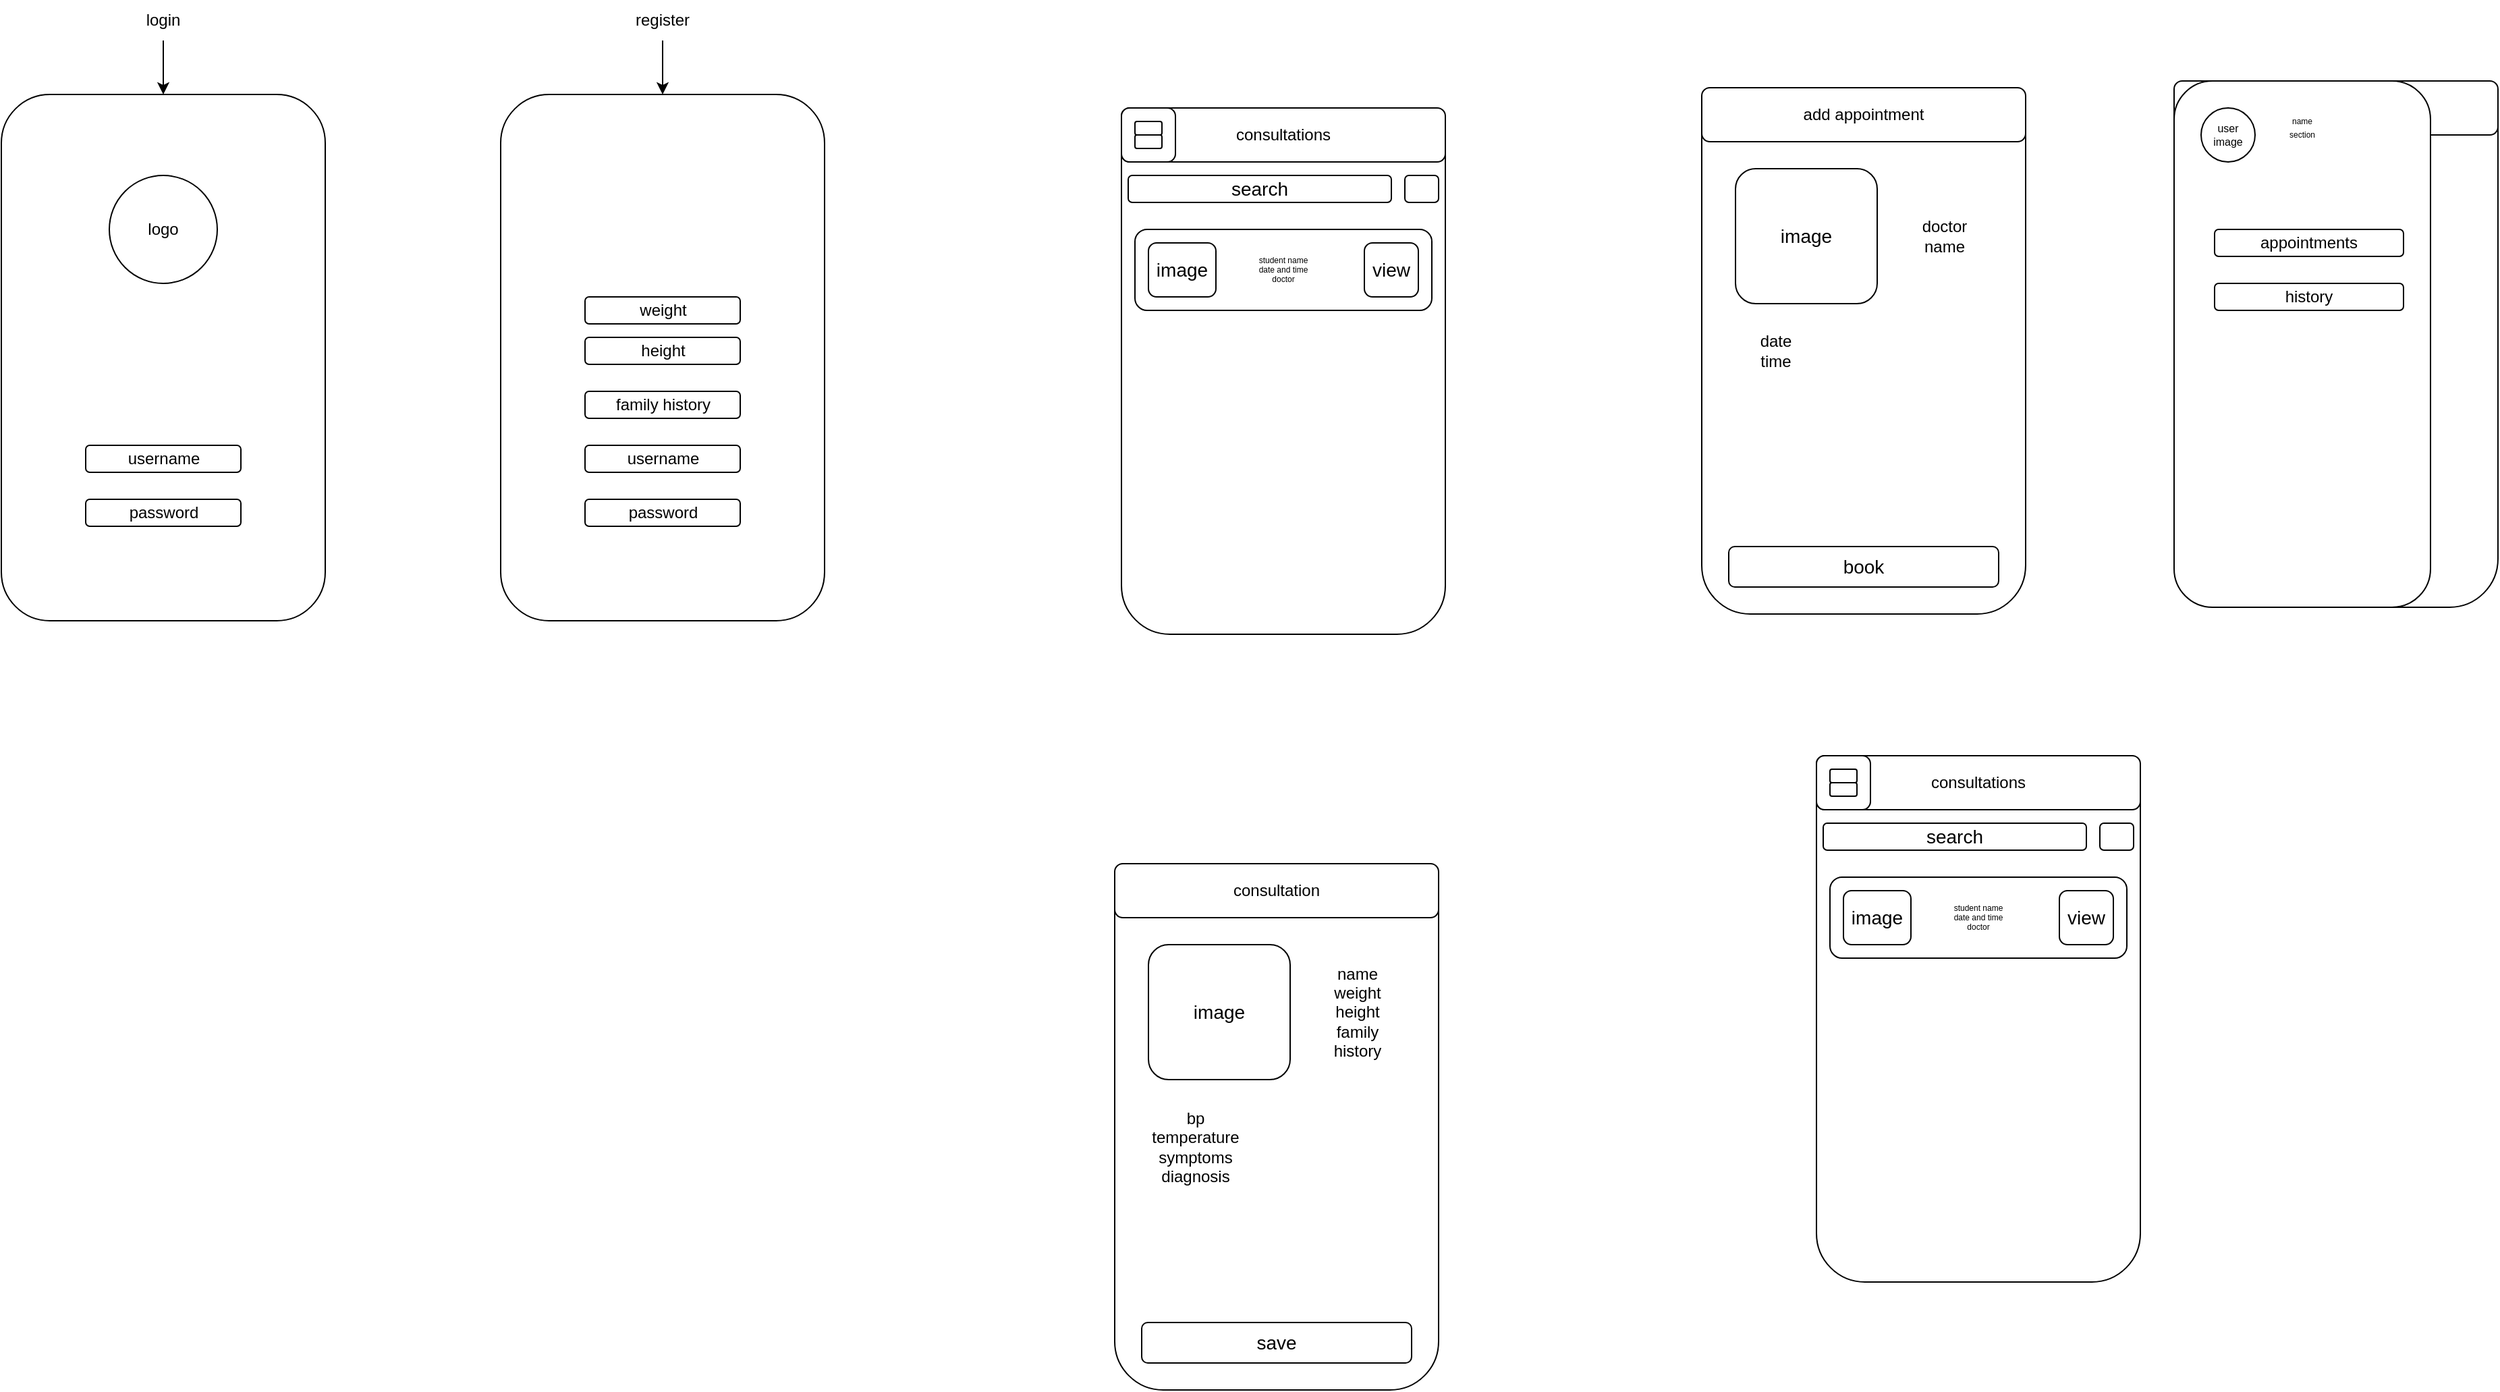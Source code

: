 <mxfile version="20.5.3" type="github">
  <diagram id="MdNPJtfJ6tt3xr-JiONw" name="Page-1">
    <mxGraphModel dx="3888" dy="1160" grid="1" gridSize="10" guides="1" tooltips="1" connect="1" arrows="1" fold="1" page="1" pageScale="1" pageWidth="850" pageHeight="1100" math="0" shadow="0">
      <root>
        <mxCell id="0" />
        <mxCell id="1" parent="0" />
        <mxCell id="9QVJno16Qjs4szpw7Lwq-1" value="" style="rounded=1;whiteSpace=wrap;html=1;" vertex="1" parent="1">
          <mxGeometry x="-680" y="170" width="240" height="390" as="geometry" />
        </mxCell>
        <mxCell id="9QVJno16Qjs4szpw7Lwq-2" style="edgeStyle=orthogonalEdgeStyle;rounded=0;orthogonalLoop=1;jettySize=auto;html=1;" edge="1" parent="1" source="9QVJno16Qjs4szpw7Lwq-3" target="9QVJno16Qjs4szpw7Lwq-1">
          <mxGeometry relative="1" as="geometry" />
        </mxCell>
        <mxCell id="9QVJno16Qjs4szpw7Lwq-3" value="register" style="text;html=1;strokeColor=none;fillColor=none;align=center;verticalAlign=middle;whiteSpace=wrap;rounded=0;" vertex="1" parent="1">
          <mxGeometry x="-590" y="100" width="60" height="30" as="geometry" />
        </mxCell>
        <mxCell id="9QVJno16Qjs4szpw7Lwq-29" value="username" style="rounded=1;whiteSpace=wrap;html=1;" vertex="1" parent="1">
          <mxGeometry x="-617.5" y="430" width="115" height="20" as="geometry" />
        </mxCell>
        <mxCell id="9QVJno16Qjs4szpw7Lwq-30" value="password" style="rounded=1;whiteSpace=wrap;html=1;" vertex="1" parent="1">
          <mxGeometry x="-617.5" y="470" width="115" height="20" as="geometry" />
        </mxCell>
        <mxCell id="9QVJno16Qjs4szpw7Lwq-109" value="" style="rounded=1;whiteSpace=wrap;html=1;" vertex="1" parent="1">
          <mxGeometry x="-1050" y="170" width="240" height="390" as="geometry" />
        </mxCell>
        <mxCell id="9QVJno16Qjs4szpw7Lwq-110" style="edgeStyle=orthogonalEdgeStyle;rounded=0;orthogonalLoop=1;jettySize=auto;html=1;" edge="1" parent="1" source="9QVJno16Qjs4szpw7Lwq-111" target="9QVJno16Qjs4szpw7Lwq-109">
          <mxGeometry relative="1" as="geometry" />
        </mxCell>
        <mxCell id="9QVJno16Qjs4szpw7Lwq-111" value="login" style="text;html=1;strokeColor=none;fillColor=none;align=center;verticalAlign=middle;whiteSpace=wrap;rounded=0;" vertex="1" parent="1">
          <mxGeometry x="-960" y="100" width="60" height="30" as="geometry" />
        </mxCell>
        <mxCell id="9QVJno16Qjs4szpw7Lwq-112" value="username" style="rounded=1;whiteSpace=wrap;html=1;" vertex="1" parent="1">
          <mxGeometry x="-987.5" y="430" width="115" height="20" as="geometry" />
        </mxCell>
        <mxCell id="9QVJno16Qjs4szpw7Lwq-113" value="password" style="rounded=1;whiteSpace=wrap;html=1;" vertex="1" parent="1">
          <mxGeometry x="-987.5" y="470" width="115" height="20" as="geometry" />
        </mxCell>
        <mxCell id="9QVJno16Qjs4szpw7Lwq-114" value="logo" style="ellipse;whiteSpace=wrap;html=1;aspect=fixed;" vertex="1" parent="1">
          <mxGeometry x="-970" y="230" width="80" height="80" as="geometry" />
        </mxCell>
        <mxCell id="9QVJno16Qjs4szpw7Lwq-115" value="family history" style="rounded=1;whiteSpace=wrap;html=1;" vertex="1" parent="1">
          <mxGeometry x="-617.5" y="390" width="115" height="20" as="geometry" />
        </mxCell>
        <mxCell id="9QVJno16Qjs4szpw7Lwq-116" value="height" style="rounded=1;whiteSpace=wrap;html=1;" vertex="1" parent="1">
          <mxGeometry x="-617.5" y="350" width="115" height="20" as="geometry" />
        </mxCell>
        <mxCell id="9QVJno16Qjs4szpw7Lwq-117" value="weight" style="rounded=1;whiteSpace=wrap;html=1;" vertex="1" parent="1">
          <mxGeometry x="-617.5" y="320" width="115" height="20" as="geometry" />
        </mxCell>
        <mxCell id="9QVJno16Qjs4szpw7Lwq-118" value="" style="rounded=1;whiteSpace=wrap;html=1;" vertex="1" parent="1">
          <mxGeometry x="210" y="165" width="240" height="390" as="geometry" />
        </mxCell>
        <mxCell id="9QVJno16Qjs4szpw7Lwq-119" value="add appointment" style="rounded=1;whiteSpace=wrap;html=1;" vertex="1" parent="1">
          <mxGeometry x="210" y="165" width="240" height="40" as="geometry" />
        </mxCell>
        <mxCell id="9QVJno16Qjs4szpw7Lwq-120" value="image" style="rounded=1;whiteSpace=wrap;html=1;fontSize=14;" vertex="1" parent="1">
          <mxGeometry x="235" y="225" width="105" height="100" as="geometry" />
        </mxCell>
        <mxCell id="9QVJno16Qjs4szpw7Lwq-121" value="doctor name&lt;br&gt;" style="text;html=1;strokeColor=none;fillColor=none;align=center;verticalAlign=middle;whiteSpace=wrap;rounded=0;" vertex="1" parent="1">
          <mxGeometry x="360" y="245" width="60" height="60" as="geometry" />
        </mxCell>
        <mxCell id="9QVJno16Qjs4szpw7Lwq-122" value="date&lt;br&gt;time" style="text;html=1;strokeColor=none;fillColor=none;align=center;verticalAlign=middle;whiteSpace=wrap;rounded=0;" vertex="1" parent="1">
          <mxGeometry x="235" y="345" width="60" height="30" as="geometry" />
        </mxCell>
        <mxCell id="9QVJno16Qjs4szpw7Lwq-123" value="book" style="rounded=1;whiteSpace=wrap;html=1;fontSize=14;" vertex="1" parent="1">
          <mxGeometry x="230" y="505" width="200" height="30" as="geometry" />
        </mxCell>
        <mxCell id="9QVJno16Qjs4szpw7Lwq-125" value="" style="rounded=1;whiteSpace=wrap;html=1;" vertex="1" parent="1">
          <mxGeometry x="-220" y="180" width="240" height="390" as="geometry" />
        </mxCell>
        <mxCell id="9QVJno16Qjs4szpw7Lwq-126" value="student name&lt;br&gt;date and time&lt;br&gt;doctor" style="rounded=1;whiteSpace=wrap;html=1;fontSize=6;" vertex="1" parent="1">
          <mxGeometry x="-210" y="270" width="220" height="60" as="geometry" />
        </mxCell>
        <mxCell id="9QVJno16Qjs4szpw7Lwq-127" value="search" style="rounded=1;whiteSpace=wrap;html=1;fontSize=14;" vertex="1" parent="1">
          <mxGeometry x="-215" y="230" width="195" height="20" as="geometry" />
        </mxCell>
        <mxCell id="9QVJno16Qjs4szpw7Lwq-128" value="consultations" style="rounded=1;whiteSpace=wrap;html=1;" vertex="1" parent="1">
          <mxGeometry x="-220" y="180" width="240" height="40" as="geometry" />
        </mxCell>
        <mxCell id="9QVJno16Qjs4szpw7Lwq-129" value="" style="rounded=1;whiteSpace=wrap;html=1;fontSize=14;" vertex="1" parent="1">
          <mxGeometry x="-10" y="230" width="25" height="20" as="geometry" />
        </mxCell>
        <mxCell id="9QVJno16Qjs4szpw7Lwq-130" value="" style="rounded=1;whiteSpace=wrap;html=1;" vertex="1" parent="1">
          <mxGeometry x="-220" y="180" width="40" height="40" as="geometry" />
        </mxCell>
        <mxCell id="9QVJno16Qjs4szpw7Lwq-131" value="" style="rounded=1;whiteSpace=wrap;html=1;" vertex="1" parent="1">
          <mxGeometry x="-210" y="190" width="20" height="10" as="geometry" />
        </mxCell>
        <mxCell id="9QVJno16Qjs4szpw7Lwq-132" value="" style="rounded=1;whiteSpace=wrap;html=1;" vertex="1" parent="1">
          <mxGeometry x="-210" y="200" width="20" height="10" as="geometry" />
        </mxCell>
        <mxCell id="9QVJno16Qjs4szpw7Lwq-133" value="view" style="rounded=1;whiteSpace=wrap;html=1;fontSize=14;" vertex="1" parent="1">
          <mxGeometry x="-40" y="280" width="40" height="40" as="geometry" />
        </mxCell>
        <mxCell id="9QVJno16Qjs4szpw7Lwq-134" value="" style="rounded=1;whiteSpace=wrap;html=1;" vertex="1" parent="1">
          <mxGeometry x="-225" y="740" width="240" height="390" as="geometry" />
        </mxCell>
        <mxCell id="9QVJno16Qjs4szpw7Lwq-135" value="consultation" style="rounded=1;whiteSpace=wrap;html=1;" vertex="1" parent="1">
          <mxGeometry x="-225" y="740" width="240" height="40" as="geometry" />
        </mxCell>
        <mxCell id="9QVJno16Qjs4szpw7Lwq-136" value="image" style="rounded=1;whiteSpace=wrap;html=1;fontSize=14;" vertex="1" parent="1">
          <mxGeometry x="-200" y="800" width="105" height="100" as="geometry" />
        </mxCell>
        <mxCell id="9QVJno16Qjs4szpw7Lwq-137" value="name&lt;br&gt;weight&lt;br&gt;height&lt;br&gt;family history" style="text;html=1;strokeColor=none;fillColor=none;align=center;verticalAlign=middle;whiteSpace=wrap;rounded=0;" vertex="1" parent="1">
          <mxGeometry x="-75" y="820" width="60" height="60" as="geometry" />
        </mxCell>
        <mxCell id="9QVJno16Qjs4szpw7Lwq-138" value="bp&lt;br&gt;&lt;div&gt;temperature&lt;br&gt;symptoms&lt;br&gt;&lt;/div&gt;&lt;div&gt;diagnosis&lt;br&gt;&lt;/div&gt;" style="text;html=1;strokeColor=none;fillColor=none;align=center;verticalAlign=middle;whiteSpace=wrap;rounded=0;" vertex="1" parent="1">
          <mxGeometry x="-200" y="920" width="70" height="60" as="geometry" />
        </mxCell>
        <mxCell id="9QVJno16Qjs4szpw7Lwq-139" value="save" style="rounded=1;whiteSpace=wrap;html=1;fontSize=14;" vertex="1" parent="1">
          <mxGeometry x="-205" y="1080" width="200" height="30" as="geometry" />
        </mxCell>
        <mxCell id="9QVJno16Qjs4szpw7Lwq-140" value="image" style="rounded=1;whiteSpace=wrap;html=1;fontSize=14;" vertex="1" parent="1">
          <mxGeometry x="-200" y="280" width="50" height="40" as="geometry" />
        </mxCell>
        <mxCell id="9QVJno16Qjs4szpw7Lwq-141" value="" style="rounded=1;whiteSpace=wrap;html=1;" vertex="1" parent="1">
          <mxGeometry x="295" y="660" width="240" height="390" as="geometry" />
        </mxCell>
        <mxCell id="9QVJno16Qjs4szpw7Lwq-142" value="student name&lt;br&gt;date and time&lt;br&gt;doctor" style="rounded=1;whiteSpace=wrap;html=1;fontSize=6;" vertex="1" parent="1">
          <mxGeometry x="305" y="750" width="220" height="60" as="geometry" />
        </mxCell>
        <mxCell id="9QVJno16Qjs4szpw7Lwq-143" value="search" style="rounded=1;whiteSpace=wrap;html=1;fontSize=14;" vertex="1" parent="1">
          <mxGeometry x="300" y="710" width="195" height="20" as="geometry" />
        </mxCell>
        <mxCell id="9QVJno16Qjs4szpw7Lwq-144" value="consultations" style="rounded=1;whiteSpace=wrap;html=1;" vertex="1" parent="1">
          <mxGeometry x="295" y="660" width="240" height="40" as="geometry" />
        </mxCell>
        <mxCell id="9QVJno16Qjs4szpw7Lwq-145" value="" style="rounded=1;whiteSpace=wrap;html=1;fontSize=14;" vertex="1" parent="1">
          <mxGeometry x="505" y="710" width="25" height="20" as="geometry" />
        </mxCell>
        <mxCell id="9QVJno16Qjs4szpw7Lwq-146" value="" style="rounded=1;whiteSpace=wrap;html=1;" vertex="1" parent="1">
          <mxGeometry x="295" y="660" width="40" height="40" as="geometry" />
        </mxCell>
        <mxCell id="9QVJno16Qjs4szpw7Lwq-147" value="" style="rounded=1;whiteSpace=wrap;html=1;" vertex="1" parent="1">
          <mxGeometry x="305" y="670" width="20" height="10" as="geometry" />
        </mxCell>
        <mxCell id="9QVJno16Qjs4szpw7Lwq-148" value="" style="rounded=1;whiteSpace=wrap;html=1;" vertex="1" parent="1">
          <mxGeometry x="305" y="680" width="20" height="10" as="geometry" />
        </mxCell>
        <mxCell id="9QVJno16Qjs4szpw7Lwq-149" value="view" style="rounded=1;whiteSpace=wrap;html=1;fontSize=14;" vertex="1" parent="1">
          <mxGeometry x="475" y="760" width="40" height="40" as="geometry" />
        </mxCell>
        <mxCell id="9QVJno16Qjs4szpw7Lwq-150" value="image" style="rounded=1;whiteSpace=wrap;html=1;fontSize=14;" vertex="1" parent="1">
          <mxGeometry x="315" y="760" width="50" height="40" as="geometry" />
        </mxCell>
        <mxCell id="9QVJno16Qjs4szpw7Lwq-151" value="" style="rounded=1;whiteSpace=wrap;html=1;" vertex="1" parent="1">
          <mxGeometry x="560" y="160" width="240" height="390" as="geometry" />
        </mxCell>
        <mxCell id="9QVJno16Qjs4szpw7Lwq-152" value="title" style="rounded=1;whiteSpace=wrap;html=1;" vertex="1" parent="1">
          <mxGeometry x="560" y="160" width="240" height="40" as="geometry" />
        </mxCell>
        <mxCell id="9QVJno16Qjs4szpw7Lwq-153" value="" style="rounded=1;whiteSpace=wrap;html=1;fontSize=8;" vertex="1" parent="1">
          <mxGeometry x="560" y="160" width="190" height="390" as="geometry" />
        </mxCell>
        <mxCell id="9QVJno16Qjs4szpw7Lwq-154" value="appointments" style="rounded=1;whiteSpace=wrap;html=1;" vertex="1" parent="1">
          <mxGeometry x="590" y="270" width="140" height="20" as="geometry" />
        </mxCell>
        <mxCell id="9QVJno16Qjs4szpw7Lwq-155" value="user image" style="ellipse;whiteSpace=wrap;html=1;aspect=fixed;fontSize=8;" vertex="1" parent="1">
          <mxGeometry x="580" y="180" width="40" height="40" as="geometry" />
        </mxCell>
        <mxCell id="9QVJno16Qjs4szpw7Lwq-156" value="history" style="rounded=1;whiteSpace=wrap;html=1;" vertex="1" parent="1">
          <mxGeometry x="590" y="310" width="140" height="20" as="geometry" />
        </mxCell>
        <mxCell id="9QVJno16Qjs4szpw7Lwq-159" value="name" style="text;html=1;strokeColor=none;fillColor=none;align=center;verticalAlign=middle;whiteSpace=wrap;rounded=0;fontSize=6;" vertex="1" parent="1">
          <mxGeometry x="640" y="185" width="30" height="10" as="geometry" />
        </mxCell>
        <mxCell id="9QVJno16Qjs4szpw7Lwq-160" value="section" style="text;html=1;strokeColor=none;fillColor=none;align=center;verticalAlign=middle;whiteSpace=wrap;rounded=0;fontSize=6;" vertex="1" parent="1">
          <mxGeometry x="640" y="195" width="30" height="10" as="geometry" />
        </mxCell>
      </root>
    </mxGraphModel>
  </diagram>
</mxfile>
